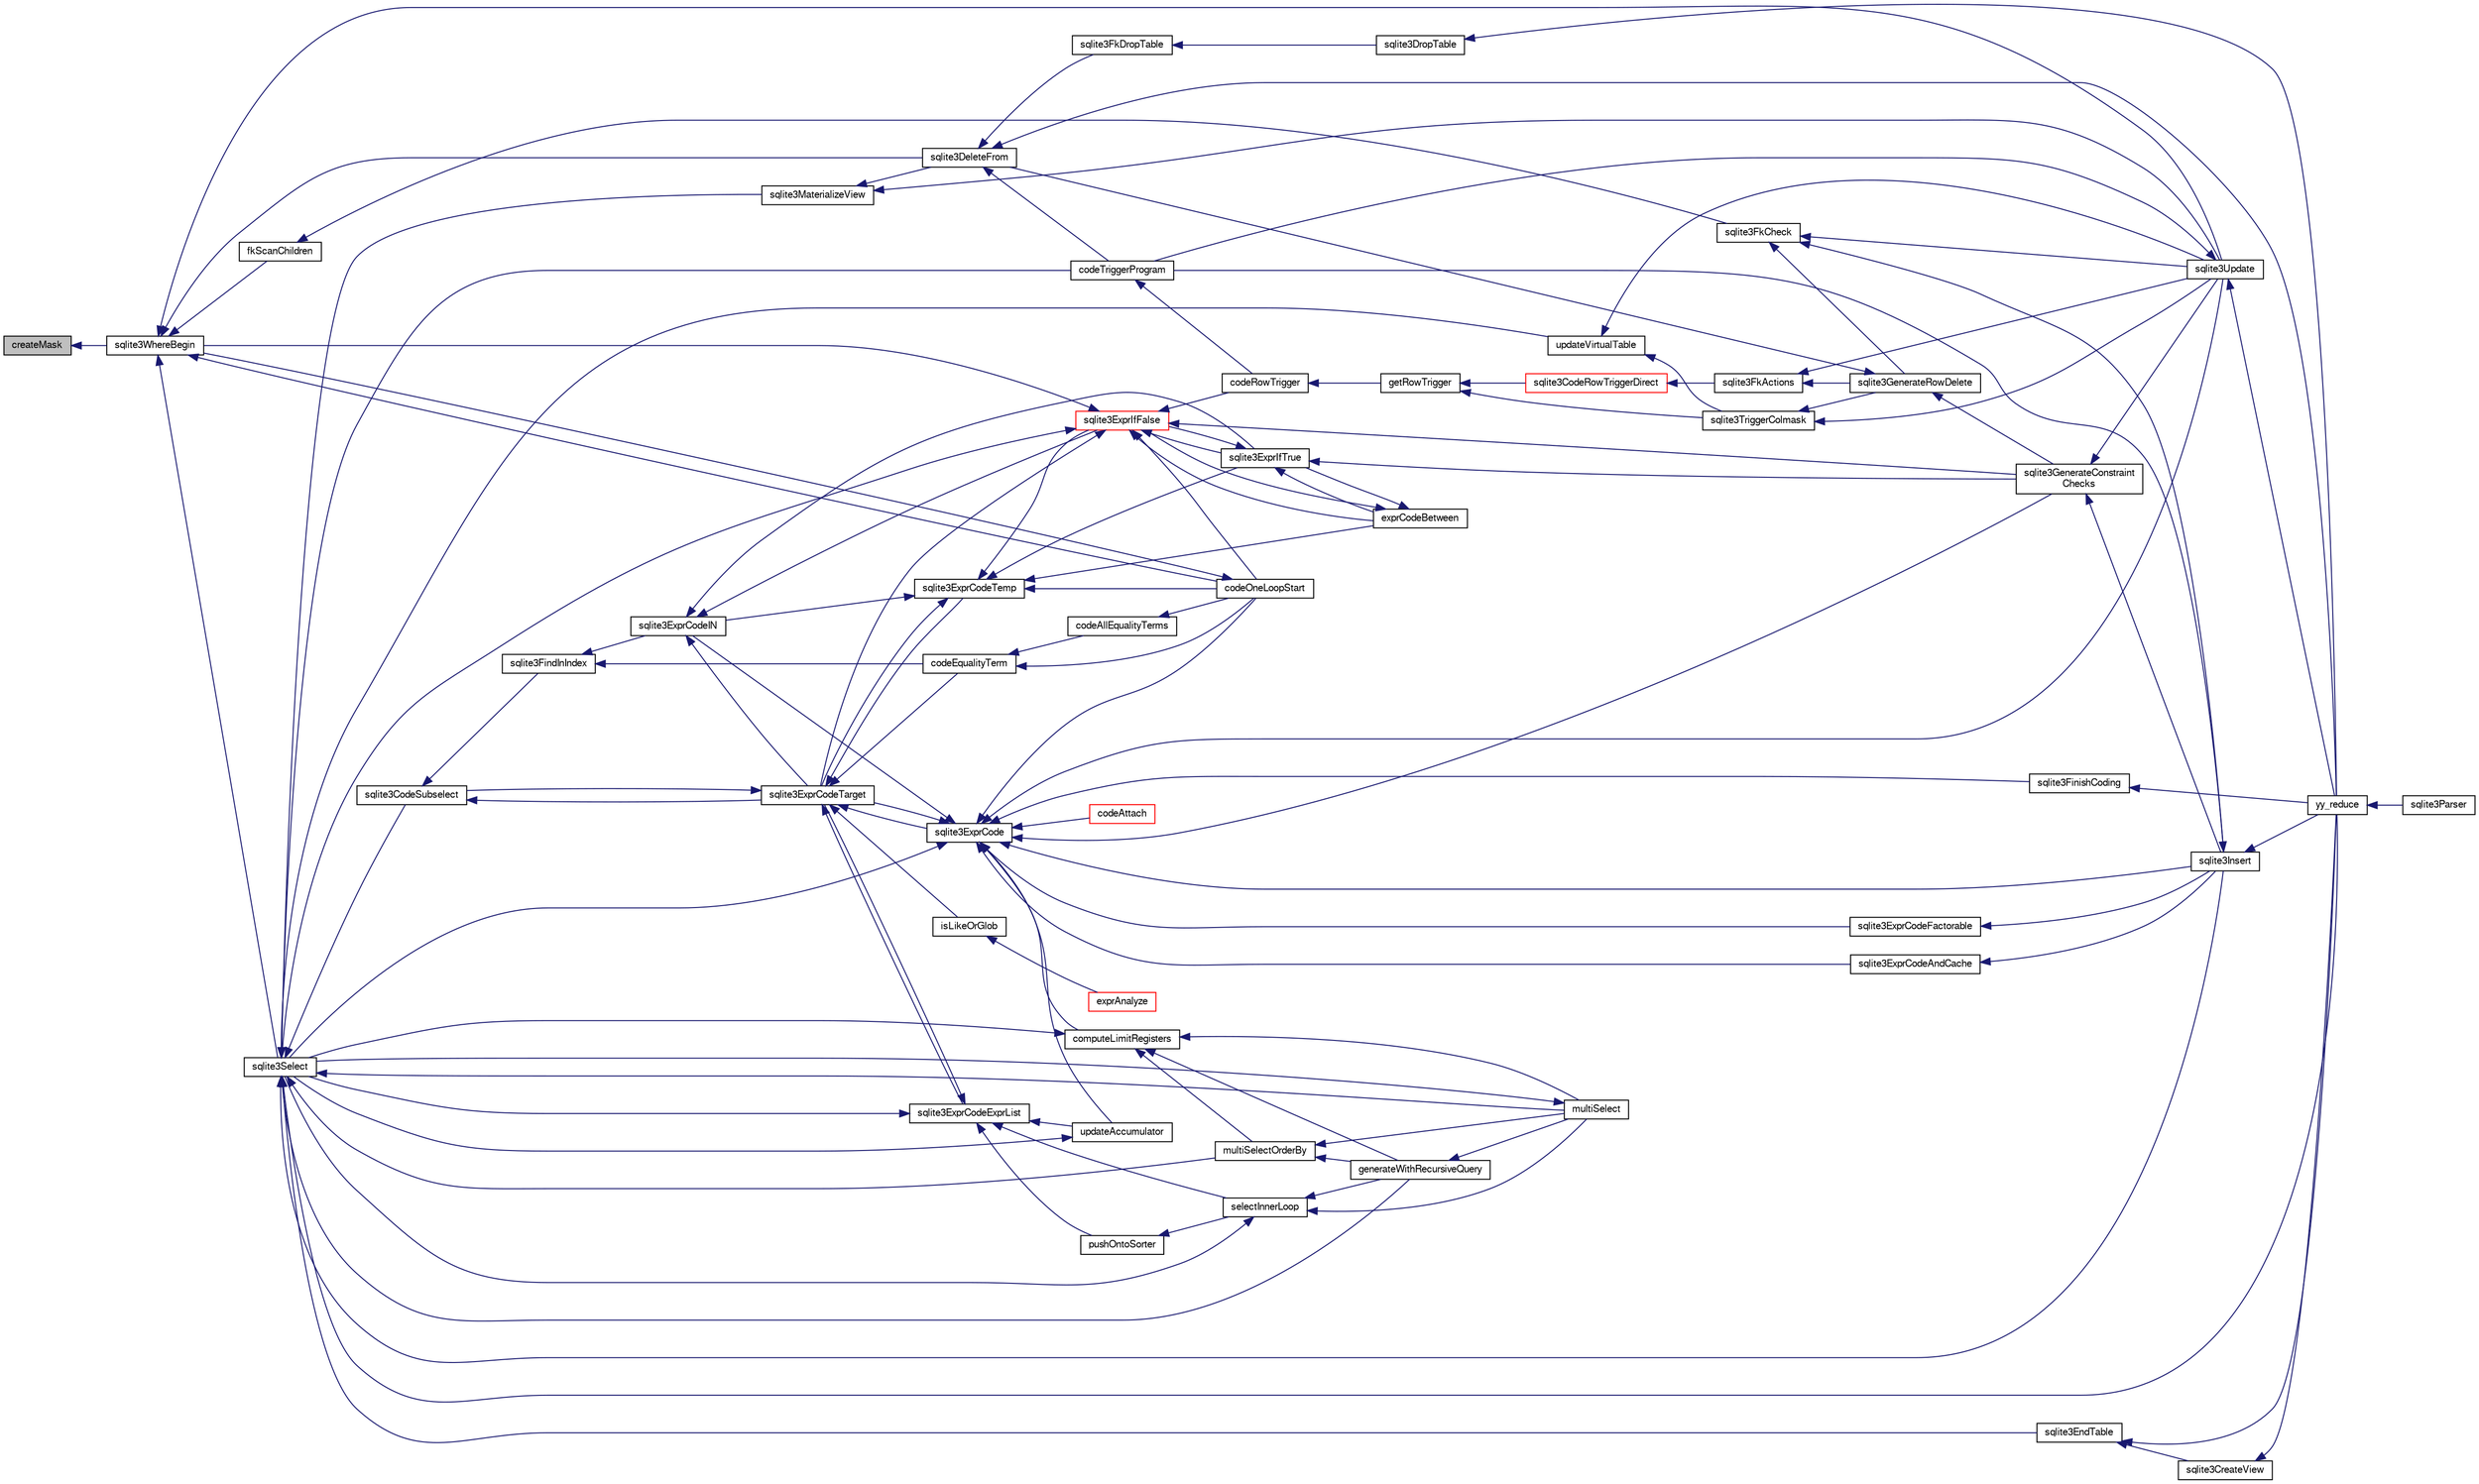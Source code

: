 digraph "createMask"
{
  edge [fontname="FreeSans",fontsize="10",labelfontname="FreeSans",labelfontsize="10"];
  node [fontname="FreeSans",fontsize="10",shape=record];
  rankdir="LR";
  Node79455 [label="createMask",height=0.2,width=0.4,color="black", fillcolor="grey75", style="filled", fontcolor="black"];
  Node79455 -> Node79456 [dir="back",color="midnightblue",fontsize="10",style="solid",fontname="FreeSans"];
  Node79456 [label="sqlite3WhereBegin",height=0.2,width=0.4,color="black", fillcolor="white", style="filled",URL="$sqlite3_8c.html#acad049f5c9a96a8118cffd5e5ce89f7c"];
  Node79456 -> Node79457 [dir="back",color="midnightblue",fontsize="10",style="solid",fontname="FreeSans"];
  Node79457 [label="sqlite3DeleteFrom",height=0.2,width=0.4,color="black", fillcolor="white", style="filled",URL="$sqlite3_8c.html#ab9b4b45349188b49eabb23f94608a091"];
  Node79457 -> Node79458 [dir="back",color="midnightblue",fontsize="10",style="solid",fontname="FreeSans"];
  Node79458 [label="sqlite3FkDropTable",height=0.2,width=0.4,color="black", fillcolor="white", style="filled",URL="$sqlite3_8c.html#a1218c6fc74e89152ceaa4760e82f5ef9"];
  Node79458 -> Node79459 [dir="back",color="midnightblue",fontsize="10",style="solid",fontname="FreeSans"];
  Node79459 [label="sqlite3DropTable",height=0.2,width=0.4,color="black", fillcolor="white", style="filled",URL="$sqlite3_8c.html#a5534f77364b5568783c0e50db3c9defb"];
  Node79459 -> Node79460 [dir="back",color="midnightblue",fontsize="10",style="solid",fontname="FreeSans"];
  Node79460 [label="yy_reduce",height=0.2,width=0.4,color="black", fillcolor="white", style="filled",URL="$sqlite3_8c.html#a7c419a9b25711c666a9a2449ef377f14"];
  Node79460 -> Node79461 [dir="back",color="midnightblue",fontsize="10",style="solid",fontname="FreeSans"];
  Node79461 [label="sqlite3Parser",height=0.2,width=0.4,color="black", fillcolor="white", style="filled",URL="$sqlite3_8c.html#a0327d71a5fabe0b6a343d78a2602e72a"];
  Node79457 -> Node79462 [dir="back",color="midnightblue",fontsize="10",style="solid",fontname="FreeSans"];
  Node79462 [label="codeTriggerProgram",height=0.2,width=0.4,color="black", fillcolor="white", style="filled",URL="$sqlite3_8c.html#a120801f59d9281d201d2ff4b2606836e"];
  Node79462 -> Node79463 [dir="back",color="midnightblue",fontsize="10",style="solid",fontname="FreeSans"];
  Node79463 [label="codeRowTrigger",height=0.2,width=0.4,color="black", fillcolor="white", style="filled",URL="$sqlite3_8c.html#a463cea5aaaf388b560b206570a0022fc"];
  Node79463 -> Node79464 [dir="back",color="midnightblue",fontsize="10",style="solid",fontname="FreeSans"];
  Node79464 [label="getRowTrigger",height=0.2,width=0.4,color="black", fillcolor="white", style="filled",URL="$sqlite3_8c.html#a69626ef20b540d1a2b19cf56f3f45689"];
  Node79464 -> Node79465 [dir="back",color="midnightblue",fontsize="10",style="solid",fontname="FreeSans"];
  Node79465 [label="sqlite3CodeRowTriggerDirect",height=0.2,width=0.4,color="red", fillcolor="white", style="filled",URL="$sqlite3_8c.html#ad92829f9001bcf89a0299dad5a48acd4"];
  Node79465 -> Node79466 [dir="back",color="midnightblue",fontsize="10",style="solid",fontname="FreeSans"];
  Node79466 [label="sqlite3FkActions",height=0.2,width=0.4,color="black", fillcolor="white", style="filled",URL="$sqlite3_8c.html#a39159bd1623724946c22355ba7f3ef90"];
  Node79466 -> Node79467 [dir="back",color="midnightblue",fontsize="10",style="solid",fontname="FreeSans"];
  Node79467 [label="sqlite3GenerateRowDelete",height=0.2,width=0.4,color="black", fillcolor="white", style="filled",URL="$sqlite3_8c.html#a2c76cbf3027fc18fdbb8cb4cd96b77d9"];
  Node79467 -> Node79457 [dir="back",color="midnightblue",fontsize="10",style="solid",fontname="FreeSans"];
  Node79467 -> Node79468 [dir="back",color="midnightblue",fontsize="10",style="solid",fontname="FreeSans"];
  Node79468 [label="sqlite3GenerateConstraint\lChecks",height=0.2,width=0.4,color="black", fillcolor="white", style="filled",URL="$sqlite3_8c.html#aef639c1e6a0c0a67ca6e7690ad931bd2"];
  Node79468 -> Node79469 [dir="back",color="midnightblue",fontsize="10",style="solid",fontname="FreeSans"];
  Node79469 [label="sqlite3Insert",height=0.2,width=0.4,color="black", fillcolor="white", style="filled",URL="$sqlite3_8c.html#a5b17c9c2000bae6bdff8e6be48d7dc2b"];
  Node79469 -> Node79462 [dir="back",color="midnightblue",fontsize="10",style="solid",fontname="FreeSans"];
  Node79469 -> Node79460 [dir="back",color="midnightblue",fontsize="10",style="solid",fontname="FreeSans"];
  Node79468 -> Node79470 [dir="back",color="midnightblue",fontsize="10",style="solid",fontname="FreeSans"];
  Node79470 [label="sqlite3Update",height=0.2,width=0.4,color="black", fillcolor="white", style="filled",URL="$sqlite3_8c.html#ac5aa67c46e8cc8174566fabe6809fafa"];
  Node79470 -> Node79462 [dir="back",color="midnightblue",fontsize="10",style="solid",fontname="FreeSans"];
  Node79470 -> Node79460 [dir="back",color="midnightblue",fontsize="10",style="solid",fontname="FreeSans"];
  Node79466 -> Node79470 [dir="back",color="midnightblue",fontsize="10",style="solid",fontname="FreeSans"];
  Node79464 -> Node79472 [dir="back",color="midnightblue",fontsize="10",style="solid",fontname="FreeSans"];
  Node79472 [label="sqlite3TriggerColmask",height=0.2,width=0.4,color="black", fillcolor="white", style="filled",URL="$sqlite3_8c.html#acace8e99e37ae5e84ea03c65e820c540"];
  Node79472 -> Node79467 [dir="back",color="midnightblue",fontsize="10",style="solid",fontname="FreeSans"];
  Node79472 -> Node79470 [dir="back",color="midnightblue",fontsize="10",style="solid",fontname="FreeSans"];
  Node79457 -> Node79460 [dir="back",color="midnightblue",fontsize="10",style="solid",fontname="FreeSans"];
  Node79456 -> Node79473 [dir="back",color="midnightblue",fontsize="10",style="solid",fontname="FreeSans"];
  Node79473 [label="fkScanChildren",height=0.2,width=0.4,color="black", fillcolor="white", style="filled",URL="$sqlite3_8c.html#a67c9dcb484336b3155e7a82a037d4691"];
  Node79473 -> Node79474 [dir="back",color="midnightblue",fontsize="10",style="solid",fontname="FreeSans"];
  Node79474 [label="sqlite3FkCheck",height=0.2,width=0.4,color="black", fillcolor="white", style="filled",URL="$sqlite3_8c.html#aa38fb76c7d6f48f19772877a41703b92"];
  Node79474 -> Node79467 [dir="back",color="midnightblue",fontsize="10",style="solid",fontname="FreeSans"];
  Node79474 -> Node79469 [dir="back",color="midnightblue",fontsize="10",style="solid",fontname="FreeSans"];
  Node79474 -> Node79470 [dir="back",color="midnightblue",fontsize="10",style="solid",fontname="FreeSans"];
  Node79456 -> Node79475 [dir="back",color="midnightblue",fontsize="10",style="solid",fontname="FreeSans"];
  Node79475 [label="sqlite3Select",height=0.2,width=0.4,color="black", fillcolor="white", style="filled",URL="$sqlite3_8c.html#a2465ee8c956209ba4b272477b7c21a45"];
  Node79475 -> Node79476 [dir="back",color="midnightblue",fontsize="10",style="solid",fontname="FreeSans"];
  Node79476 [label="sqlite3CodeSubselect",height=0.2,width=0.4,color="black", fillcolor="white", style="filled",URL="$sqlite3_8c.html#aa69b46d2204a1d1b110107a1be12ee0c"];
  Node79476 -> Node79477 [dir="back",color="midnightblue",fontsize="10",style="solid",fontname="FreeSans"];
  Node79477 [label="sqlite3FindInIndex",height=0.2,width=0.4,color="black", fillcolor="white", style="filled",URL="$sqlite3_8c.html#af7d8c56ab0231f44bb5f87b3fafeffb2"];
  Node79477 -> Node79478 [dir="back",color="midnightblue",fontsize="10",style="solid",fontname="FreeSans"];
  Node79478 [label="sqlite3ExprCodeIN",height=0.2,width=0.4,color="black", fillcolor="white", style="filled",URL="$sqlite3_8c.html#ad9cf4f5b5ffb90c24a4a0900c8626193"];
  Node79478 -> Node79479 [dir="back",color="midnightblue",fontsize="10",style="solid",fontname="FreeSans"];
  Node79479 [label="sqlite3ExprCodeTarget",height=0.2,width=0.4,color="black", fillcolor="white", style="filled",URL="$sqlite3_8c.html#a4f308397a0a3ed299ed31aaa1ae2a293"];
  Node79479 -> Node79476 [dir="back",color="midnightblue",fontsize="10",style="solid",fontname="FreeSans"];
  Node79479 -> Node79480 [dir="back",color="midnightblue",fontsize="10",style="solid",fontname="FreeSans"];
  Node79480 [label="sqlite3ExprCodeTemp",height=0.2,width=0.4,color="black", fillcolor="white", style="filled",URL="$sqlite3_8c.html#a3bc5c1ccb3c5851847e2aeb4a84ae1fc"];
  Node79480 -> Node79478 [dir="back",color="midnightblue",fontsize="10",style="solid",fontname="FreeSans"];
  Node79480 -> Node79479 [dir="back",color="midnightblue",fontsize="10",style="solid",fontname="FreeSans"];
  Node79480 -> Node79481 [dir="back",color="midnightblue",fontsize="10",style="solid",fontname="FreeSans"];
  Node79481 [label="exprCodeBetween",height=0.2,width=0.4,color="black", fillcolor="white", style="filled",URL="$sqlite3_8c.html#abd053493214542bca8f406f42145d173"];
  Node79481 -> Node79482 [dir="back",color="midnightblue",fontsize="10",style="solid",fontname="FreeSans"];
  Node79482 [label="sqlite3ExprIfTrue",height=0.2,width=0.4,color="black", fillcolor="white", style="filled",URL="$sqlite3_8c.html#ad93a55237c23e1b743ab1f59df1a1444"];
  Node79482 -> Node79481 [dir="back",color="midnightblue",fontsize="10",style="solid",fontname="FreeSans"];
  Node79482 -> Node79483 [dir="back",color="midnightblue",fontsize="10",style="solid",fontname="FreeSans"];
  Node79483 [label="sqlite3ExprIfFalse",height=0.2,width=0.4,color="red", fillcolor="white", style="filled",URL="$sqlite3_8c.html#af97ecccb5d56e321e118414b08f65b71"];
  Node79483 -> Node79479 [dir="back",color="midnightblue",fontsize="10",style="solid",fontname="FreeSans"];
  Node79483 -> Node79481 [dir="back",color="midnightblue",fontsize="10",style="solid",fontname="FreeSans"];
  Node79483 -> Node79482 [dir="back",color="midnightblue",fontsize="10",style="solid",fontname="FreeSans"];
  Node79483 -> Node79468 [dir="back",color="midnightblue",fontsize="10",style="solid",fontname="FreeSans"];
  Node79483 -> Node79475 [dir="back",color="midnightblue",fontsize="10",style="solid",fontname="FreeSans"];
  Node79483 -> Node79463 [dir="back",color="midnightblue",fontsize="10",style="solid",fontname="FreeSans"];
  Node79483 -> Node79497 [dir="back",color="midnightblue",fontsize="10",style="solid",fontname="FreeSans"];
  Node79497 [label="codeOneLoopStart",height=0.2,width=0.4,color="black", fillcolor="white", style="filled",URL="$sqlite3_8c.html#aa868875120b151c169cc79139ed6e008"];
  Node79497 -> Node79456 [dir="back",color="midnightblue",fontsize="10",style="solid",fontname="FreeSans"];
  Node79483 -> Node79456 [dir="back",color="midnightblue",fontsize="10",style="solid",fontname="FreeSans"];
  Node79482 -> Node79468 [dir="back",color="midnightblue",fontsize="10",style="solid",fontname="FreeSans"];
  Node79481 -> Node79483 [dir="back",color="midnightblue",fontsize="10",style="solid",fontname="FreeSans"];
  Node79480 -> Node79482 [dir="back",color="midnightblue",fontsize="10",style="solid",fontname="FreeSans"];
  Node79480 -> Node79483 [dir="back",color="midnightblue",fontsize="10",style="solid",fontname="FreeSans"];
  Node79480 -> Node79497 [dir="back",color="midnightblue",fontsize="10",style="solid",fontname="FreeSans"];
  Node79479 -> Node79498 [dir="back",color="midnightblue",fontsize="10",style="solid",fontname="FreeSans"];
  Node79498 [label="sqlite3ExprCode",height=0.2,width=0.4,color="black", fillcolor="white", style="filled",URL="$sqlite3_8c.html#a75f270fb0b111b86924cca4ea507b417"];
  Node79498 -> Node79478 [dir="back",color="midnightblue",fontsize="10",style="solid",fontname="FreeSans"];
  Node79498 -> Node79479 [dir="back",color="midnightblue",fontsize="10",style="solid",fontname="FreeSans"];
  Node79498 -> Node79499 [dir="back",color="midnightblue",fontsize="10",style="solid",fontname="FreeSans"];
  Node79499 [label="sqlite3ExprCodeFactorable",height=0.2,width=0.4,color="black", fillcolor="white", style="filled",URL="$sqlite3_8c.html#a843f7fd58eec5a683c1fd8435fcd1e84"];
  Node79499 -> Node79469 [dir="back",color="midnightblue",fontsize="10",style="solid",fontname="FreeSans"];
  Node79498 -> Node79500 [dir="back",color="midnightblue",fontsize="10",style="solid",fontname="FreeSans"];
  Node79500 [label="sqlite3ExprCodeAndCache",height=0.2,width=0.4,color="black", fillcolor="white", style="filled",URL="$sqlite3_8c.html#ae3e46527d9b7fc9cb9236d21a5e6b1d8"];
  Node79500 -> Node79469 [dir="back",color="midnightblue",fontsize="10",style="solid",fontname="FreeSans"];
  Node79498 -> Node79501 [dir="back",color="midnightblue",fontsize="10",style="solid",fontname="FreeSans"];
  Node79501 [label="codeAttach",height=0.2,width=0.4,color="red", fillcolor="white", style="filled",URL="$sqlite3_8c.html#ade4e9e30d828a19c191fdcb098676d5b"];
  Node79498 -> Node79504 [dir="back",color="midnightblue",fontsize="10",style="solid",fontname="FreeSans"];
  Node79504 [label="sqlite3FinishCoding",height=0.2,width=0.4,color="black", fillcolor="white", style="filled",URL="$sqlite3_8c.html#a651bc5b446c276c092705856d995b278"];
  Node79504 -> Node79460 [dir="back",color="midnightblue",fontsize="10",style="solid",fontname="FreeSans"];
  Node79498 -> Node79469 [dir="back",color="midnightblue",fontsize="10",style="solid",fontname="FreeSans"];
  Node79498 -> Node79468 [dir="back",color="midnightblue",fontsize="10",style="solid",fontname="FreeSans"];
  Node79498 -> Node79505 [dir="back",color="midnightblue",fontsize="10",style="solid",fontname="FreeSans"];
  Node79505 [label="computeLimitRegisters",height=0.2,width=0.4,color="black", fillcolor="white", style="filled",URL="$sqlite3_8c.html#ae9d37055e4905929b6f6cda5461e2f37"];
  Node79505 -> Node79506 [dir="back",color="midnightblue",fontsize="10",style="solid",fontname="FreeSans"];
  Node79506 [label="generateWithRecursiveQuery",height=0.2,width=0.4,color="black", fillcolor="white", style="filled",URL="$sqlite3_8c.html#ade2c3663fa9c3b9676507984b9483942"];
  Node79506 -> Node79507 [dir="back",color="midnightblue",fontsize="10",style="solid",fontname="FreeSans"];
  Node79507 [label="multiSelect",height=0.2,width=0.4,color="black", fillcolor="white", style="filled",URL="$sqlite3_8c.html#a6456c61f3d9b2389738753cedfa24fa7"];
  Node79507 -> Node79475 [dir="back",color="midnightblue",fontsize="10",style="solid",fontname="FreeSans"];
  Node79505 -> Node79507 [dir="back",color="midnightblue",fontsize="10",style="solid",fontname="FreeSans"];
  Node79505 -> Node79508 [dir="back",color="midnightblue",fontsize="10",style="solid",fontname="FreeSans"];
  Node79508 [label="multiSelectOrderBy",height=0.2,width=0.4,color="black", fillcolor="white", style="filled",URL="$sqlite3_8c.html#afcdb8488c6f4dfdadaf9f04bca35b808"];
  Node79508 -> Node79506 [dir="back",color="midnightblue",fontsize="10",style="solid",fontname="FreeSans"];
  Node79508 -> Node79507 [dir="back",color="midnightblue",fontsize="10",style="solid",fontname="FreeSans"];
  Node79505 -> Node79475 [dir="back",color="midnightblue",fontsize="10",style="solid",fontname="FreeSans"];
  Node79498 -> Node79509 [dir="back",color="midnightblue",fontsize="10",style="solid",fontname="FreeSans"];
  Node79509 [label="updateAccumulator",height=0.2,width=0.4,color="black", fillcolor="white", style="filled",URL="$sqlite3_8c.html#a1681660dd3ecd50c8727d6e56a537bd9"];
  Node79509 -> Node79475 [dir="back",color="midnightblue",fontsize="10",style="solid",fontname="FreeSans"];
  Node79498 -> Node79475 [dir="back",color="midnightblue",fontsize="10",style="solid",fontname="FreeSans"];
  Node79498 -> Node79470 [dir="back",color="midnightblue",fontsize="10",style="solid",fontname="FreeSans"];
  Node79498 -> Node79497 [dir="back",color="midnightblue",fontsize="10",style="solid",fontname="FreeSans"];
  Node79479 -> Node79510 [dir="back",color="midnightblue",fontsize="10",style="solid",fontname="FreeSans"];
  Node79510 [label="sqlite3ExprCodeExprList",height=0.2,width=0.4,color="black", fillcolor="white", style="filled",URL="$sqlite3_8c.html#a05b2b3dc3de7565de24eb3a2ff4e9566"];
  Node79510 -> Node79479 [dir="back",color="midnightblue",fontsize="10",style="solid",fontname="FreeSans"];
  Node79510 -> Node79511 [dir="back",color="midnightblue",fontsize="10",style="solid",fontname="FreeSans"];
  Node79511 [label="pushOntoSorter",height=0.2,width=0.4,color="black", fillcolor="white", style="filled",URL="$sqlite3_8c.html#a4555397beb584a386e7739cf022a6651"];
  Node79511 -> Node79512 [dir="back",color="midnightblue",fontsize="10",style="solid",fontname="FreeSans"];
  Node79512 [label="selectInnerLoop",height=0.2,width=0.4,color="black", fillcolor="white", style="filled",URL="$sqlite3_8c.html#ababe0933661ebe67eb0e6074bb1fd411"];
  Node79512 -> Node79506 [dir="back",color="midnightblue",fontsize="10",style="solid",fontname="FreeSans"];
  Node79512 -> Node79507 [dir="back",color="midnightblue",fontsize="10",style="solid",fontname="FreeSans"];
  Node79512 -> Node79475 [dir="back",color="midnightblue",fontsize="10",style="solid",fontname="FreeSans"];
  Node79510 -> Node79512 [dir="back",color="midnightblue",fontsize="10",style="solid",fontname="FreeSans"];
  Node79510 -> Node79509 [dir="back",color="midnightblue",fontsize="10",style="solid",fontname="FreeSans"];
  Node79510 -> Node79475 [dir="back",color="midnightblue",fontsize="10",style="solid",fontname="FreeSans"];
  Node79479 -> Node79513 [dir="back",color="midnightblue",fontsize="10",style="solid",fontname="FreeSans"];
  Node79513 [label="isLikeOrGlob",height=0.2,width=0.4,color="black", fillcolor="white", style="filled",URL="$sqlite3_8c.html#a6c38e495198bf8976f68d1a6ebd74a50"];
  Node79513 -> Node79514 [dir="back",color="midnightblue",fontsize="10",style="solid",fontname="FreeSans"];
  Node79514 [label="exprAnalyze",height=0.2,width=0.4,color="red", fillcolor="white", style="filled",URL="$sqlite3_8c.html#acb10e48c9a4184a4edd9bfd5b14ad0b7"];
  Node79479 -> Node79522 [dir="back",color="midnightblue",fontsize="10",style="solid",fontname="FreeSans"];
  Node79522 [label="codeEqualityTerm",height=0.2,width=0.4,color="black", fillcolor="white", style="filled",URL="$sqlite3_8c.html#ad88a57073f031452c9843e97f15acc47"];
  Node79522 -> Node79523 [dir="back",color="midnightblue",fontsize="10",style="solid",fontname="FreeSans"];
  Node79523 [label="codeAllEqualityTerms",height=0.2,width=0.4,color="black", fillcolor="white", style="filled",URL="$sqlite3_8c.html#a3095598b812500a4efe41bf17cd49381"];
  Node79523 -> Node79497 [dir="back",color="midnightblue",fontsize="10",style="solid",fontname="FreeSans"];
  Node79522 -> Node79497 [dir="back",color="midnightblue",fontsize="10",style="solid",fontname="FreeSans"];
  Node79478 -> Node79482 [dir="back",color="midnightblue",fontsize="10",style="solid",fontname="FreeSans"];
  Node79478 -> Node79483 [dir="back",color="midnightblue",fontsize="10",style="solid",fontname="FreeSans"];
  Node79477 -> Node79522 [dir="back",color="midnightblue",fontsize="10",style="solid",fontname="FreeSans"];
  Node79476 -> Node79479 [dir="back",color="midnightblue",fontsize="10",style="solid",fontname="FreeSans"];
  Node79475 -> Node79489 [dir="back",color="midnightblue",fontsize="10",style="solid",fontname="FreeSans"];
  Node79489 [label="sqlite3EndTable",height=0.2,width=0.4,color="black", fillcolor="white", style="filled",URL="$sqlite3_8c.html#a7b5f2c66c0f0b6f819d970ca389768b0"];
  Node79489 -> Node79490 [dir="back",color="midnightblue",fontsize="10",style="solid",fontname="FreeSans"];
  Node79490 [label="sqlite3CreateView",height=0.2,width=0.4,color="black", fillcolor="white", style="filled",URL="$sqlite3_8c.html#a9d85cb00ff71dee5cd9a019503a6982e"];
  Node79490 -> Node79460 [dir="back",color="midnightblue",fontsize="10",style="solid",fontname="FreeSans"];
  Node79489 -> Node79460 [dir="back",color="midnightblue",fontsize="10",style="solid",fontname="FreeSans"];
  Node79475 -> Node79524 [dir="back",color="midnightblue",fontsize="10",style="solid",fontname="FreeSans"];
  Node79524 [label="sqlite3MaterializeView",height=0.2,width=0.4,color="black", fillcolor="white", style="filled",URL="$sqlite3_8c.html#a4557984b0b75f998fb0c3f231c9b1def"];
  Node79524 -> Node79457 [dir="back",color="midnightblue",fontsize="10",style="solid",fontname="FreeSans"];
  Node79524 -> Node79470 [dir="back",color="midnightblue",fontsize="10",style="solid",fontname="FreeSans"];
  Node79475 -> Node79469 [dir="back",color="midnightblue",fontsize="10",style="solid",fontname="FreeSans"];
  Node79475 -> Node79506 [dir="back",color="midnightblue",fontsize="10",style="solid",fontname="FreeSans"];
  Node79475 -> Node79507 [dir="back",color="midnightblue",fontsize="10",style="solid",fontname="FreeSans"];
  Node79475 -> Node79508 [dir="back",color="midnightblue",fontsize="10",style="solid",fontname="FreeSans"];
  Node79475 -> Node79462 [dir="back",color="midnightblue",fontsize="10",style="solid",fontname="FreeSans"];
  Node79475 -> Node79525 [dir="back",color="midnightblue",fontsize="10",style="solid",fontname="FreeSans"];
  Node79525 [label="updateVirtualTable",height=0.2,width=0.4,color="black", fillcolor="white", style="filled",URL="$sqlite3_8c.html#a740220531db9293c39a2cdd7da3f74e1"];
  Node79525 -> Node79472 [dir="back",color="midnightblue",fontsize="10",style="solid",fontname="FreeSans"];
  Node79525 -> Node79470 [dir="back",color="midnightblue",fontsize="10",style="solid",fontname="FreeSans"];
  Node79475 -> Node79460 [dir="back",color="midnightblue",fontsize="10",style="solid",fontname="FreeSans"];
  Node79456 -> Node79470 [dir="back",color="midnightblue",fontsize="10",style="solid",fontname="FreeSans"];
  Node79456 -> Node79497 [dir="back",color="midnightblue",fontsize="10",style="solid",fontname="FreeSans"];
}
